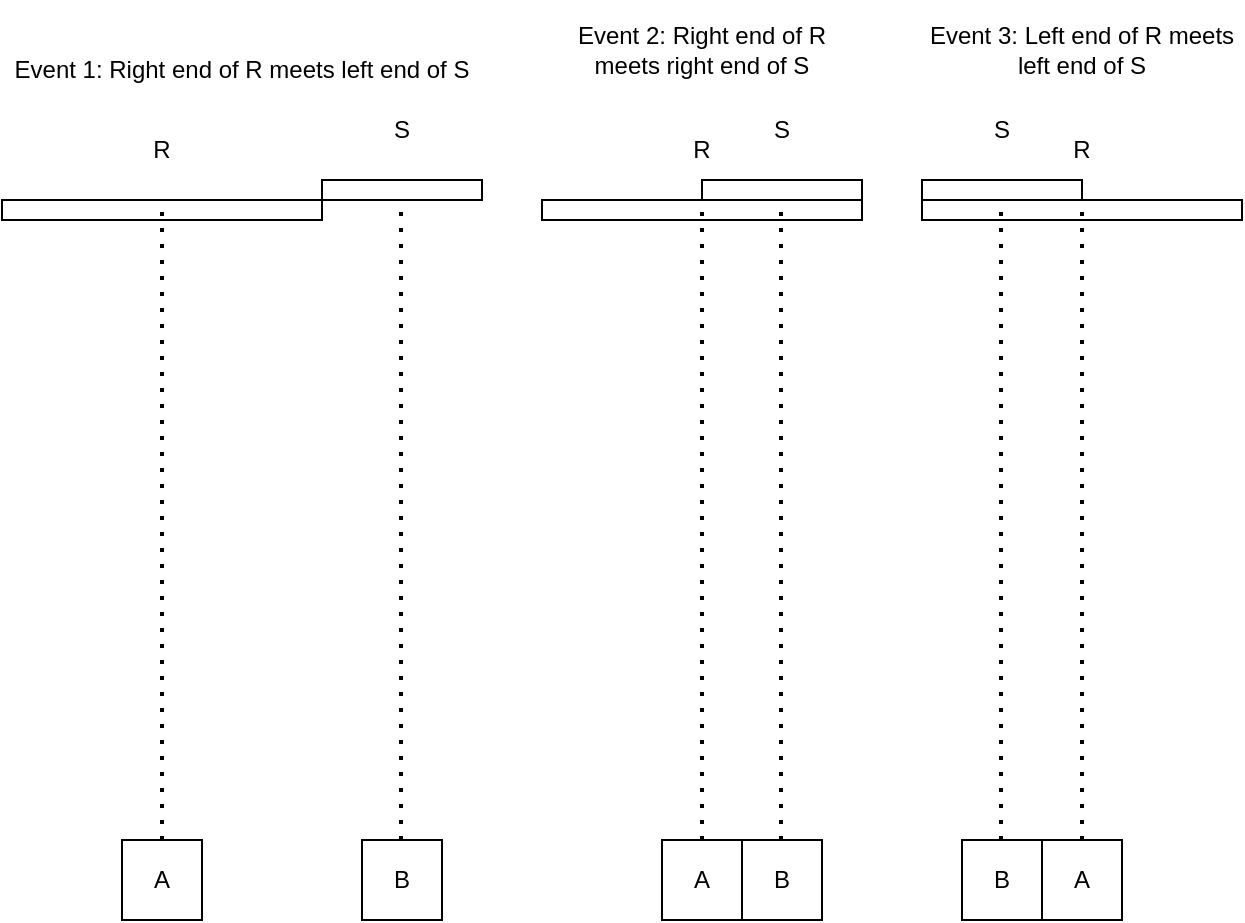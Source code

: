 <mxfile version="27.1.1">
  <diagram name="Page-1" id="28st5V9mePWmnh8NICEn">
    <mxGraphModel grid="1" page="1" gridSize="10" guides="1" tooltips="1" connect="1" arrows="1" fold="1" pageScale="1" pageWidth="850" pageHeight="1100" math="0" shadow="0">
      <root>
        <mxCell id="0" />
        <mxCell id="1" parent="0" />
        <mxCell id="Nci2a986SoMj50eW0rJr-1" value="" style="rounded=0;whiteSpace=wrap;html=1;" vertex="1" parent="1">
          <mxGeometry x="80" y="120" width="160" height="10" as="geometry" />
        </mxCell>
        <mxCell id="Nci2a986SoMj50eW0rJr-2" value="R" style="rounded=0;whiteSpace=wrap;html=1;strokeColor=none;" vertex="1" parent="1">
          <mxGeometry x="80" y="80" width="160" height="30" as="geometry" />
        </mxCell>
        <mxCell id="Nci2a986SoMj50eW0rJr-3" value="" style="rounded=0;whiteSpace=wrap;html=1;" vertex="1" parent="1">
          <mxGeometry x="240" y="110" width="80" height="10" as="geometry" />
        </mxCell>
        <mxCell id="Nci2a986SoMj50eW0rJr-4" value="S" style="rounded=0;whiteSpace=wrap;html=1;strokeColor=none;" vertex="1" parent="1">
          <mxGeometry x="240" y="70" width="80" height="30" as="geometry" />
        </mxCell>
        <mxCell id="Nci2a986SoMj50eW0rJr-5" value="" style="endArrow=none;dashed=1;html=1;dashPattern=1 3;strokeWidth=2;rounded=0;entryX=0.5;entryY=0;entryDx=0;entryDy=0;" edge="1" parent="1" target="Nci2a986SoMj50eW0rJr-1">
          <mxGeometry width="50" height="50" relative="1" as="geometry">
            <mxPoint x="160" y="440" as="sourcePoint" />
            <mxPoint x="450" y="380" as="targetPoint" />
          </mxGeometry>
        </mxCell>
        <mxCell id="Nci2a986SoMj50eW0rJr-6" value="" style="endArrow=none;dashed=1;html=1;dashPattern=1 3;strokeWidth=2;rounded=0;entryX=0.5;entryY=0;entryDx=0;entryDy=0;" edge="1" parent="1">
          <mxGeometry width="50" height="50" relative="1" as="geometry">
            <mxPoint x="279.5" y="440" as="sourcePoint" />
            <mxPoint x="279.5" y="120" as="targetPoint" />
          </mxGeometry>
        </mxCell>
        <mxCell id="Nci2a986SoMj50eW0rJr-7" value="A" style="rounded=0;whiteSpace=wrap;html=1;" vertex="1" parent="1">
          <mxGeometry x="140" y="440" width="40" height="40" as="geometry" />
        </mxCell>
        <mxCell id="Nci2a986SoMj50eW0rJr-9" value="B" style="rounded=0;whiteSpace=wrap;html=1;" vertex="1" parent="1">
          <mxGeometry x="260" y="440" width="40" height="40" as="geometry" />
        </mxCell>
        <mxCell id="NyozX-Rnlltd7XaDrdez-2" value="Event 1: Right end of R meets left end of S" style="rounded=0;whiteSpace=wrap;html=1;strokeColor=none;" vertex="1" parent="1">
          <mxGeometry x="80" y="40" width="240" height="30" as="geometry" />
        </mxCell>
        <mxCell id="NyozX-Rnlltd7XaDrdez-3" value="" style="rounded=0;whiteSpace=wrap;html=1;" vertex="1" parent="1">
          <mxGeometry x="350" y="120" width="160" height="10" as="geometry" />
        </mxCell>
        <mxCell id="NyozX-Rnlltd7XaDrdez-4" value="R" style="rounded=0;whiteSpace=wrap;html=1;strokeColor=none;" vertex="1" parent="1">
          <mxGeometry x="350" y="80" width="160" height="30" as="geometry" />
        </mxCell>
        <mxCell id="NyozX-Rnlltd7XaDrdez-5" value="" style="rounded=0;whiteSpace=wrap;html=1;" vertex="1" parent="1">
          <mxGeometry x="430" y="110" width="80" height="10" as="geometry" />
        </mxCell>
        <mxCell id="NyozX-Rnlltd7XaDrdez-6" value="S" style="rounded=0;whiteSpace=wrap;html=1;strokeColor=none;fillColor=none;" vertex="1" parent="1">
          <mxGeometry x="430" y="70" width="80" height="30" as="geometry" />
        </mxCell>
        <mxCell id="NyozX-Rnlltd7XaDrdez-7" value="" style="endArrow=none;dashed=1;html=1;dashPattern=1 3;strokeWidth=2;rounded=0;entryX=0.5;entryY=0;entryDx=0;entryDy=0;" edge="1" parent="1" target="NyozX-Rnlltd7XaDrdez-3">
          <mxGeometry width="50" height="50" relative="1" as="geometry">
            <mxPoint x="430" y="440" as="sourcePoint" />
            <mxPoint x="720" y="380" as="targetPoint" />
          </mxGeometry>
        </mxCell>
        <mxCell id="NyozX-Rnlltd7XaDrdez-8" value="" style="endArrow=none;dashed=1;html=1;dashPattern=1 3;strokeWidth=2;rounded=0;entryX=0.5;entryY=0;entryDx=0;entryDy=0;" edge="1" parent="1">
          <mxGeometry width="50" height="50" relative="1" as="geometry">
            <mxPoint x="469.5" y="440" as="sourcePoint" />
            <mxPoint x="469.5" y="120" as="targetPoint" />
          </mxGeometry>
        </mxCell>
        <mxCell id="NyozX-Rnlltd7XaDrdez-9" value="A" style="rounded=0;whiteSpace=wrap;html=1;" vertex="1" parent="1">
          <mxGeometry x="410" y="440" width="40" height="40" as="geometry" />
        </mxCell>
        <mxCell id="NyozX-Rnlltd7XaDrdez-10" value="B" style="rounded=0;whiteSpace=wrap;html=1;" vertex="1" parent="1">
          <mxGeometry x="450" y="440" width="40" height="40" as="geometry" />
        </mxCell>
        <mxCell id="NyozX-Rnlltd7XaDrdez-11" value="Event 2: Right end of R meets right end of S" style="rounded=0;whiteSpace=wrap;html=1;strokeColor=none;" vertex="1" parent="1">
          <mxGeometry x="350" y="20" width="160" height="50" as="geometry" />
        </mxCell>
        <mxCell id="NyozX-Rnlltd7XaDrdez-12" value="" style="rounded=0;whiteSpace=wrap;html=1;" vertex="1" parent="1">
          <mxGeometry x="540" y="120" width="160" height="10" as="geometry" />
        </mxCell>
        <mxCell id="NyozX-Rnlltd7XaDrdez-13" value="R" style="rounded=0;whiteSpace=wrap;html=1;strokeColor=none;" vertex="1" parent="1">
          <mxGeometry x="540" y="80" width="160" height="30" as="geometry" />
        </mxCell>
        <mxCell id="NyozX-Rnlltd7XaDrdez-14" value="" style="rounded=0;whiteSpace=wrap;html=1;" vertex="1" parent="1">
          <mxGeometry x="540" y="110" width="80" height="10" as="geometry" />
        </mxCell>
        <mxCell id="NyozX-Rnlltd7XaDrdez-15" value="S" style="rounded=0;whiteSpace=wrap;html=1;strokeColor=none;fillColor=none;" vertex="1" parent="1">
          <mxGeometry x="540" y="70" width="80" height="30" as="geometry" />
        </mxCell>
        <mxCell id="NyozX-Rnlltd7XaDrdez-16" value="" style="endArrow=none;dashed=1;html=1;dashPattern=1 3;strokeWidth=2;rounded=0;entryX=0.5;entryY=0;entryDx=0;entryDy=0;" edge="1" parent="1" target="NyozX-Rnlltd7XaDrdez-12">
          <mxGeometry width="50" height="50" relative="1" as="geometry">
            <mxPoint x="620" y="440" as="sourcePoint" />
            <mxPoint x="910" y="380" as="targetPoint" />
          </mxGeometry>
        </mxCell>
        <mxCell id="NyozX-Rnlltd7XaDrdez-17" value="" style="endArrow=none;dashed=1;html=1;dashPattern=1 3;strokeWidth=2;rounded=0;entryX=0.5;entryY=0;entryDx=0;entryDy=0;" edge="1" parent="1">
          <mxGeometry width="50" height="50" relative="1" as="geometry">
            <mxPoint x="579.5" y="440" as="sourcePoint" />
            <mxPoint x="579.5" y="120" as="targetPoint" />
          </mxGeometry>
        </mxCell>
        <mxCell id="NyozX-Rnlltd7XaDrdez-18" value="A" style="rounded=0;whiteSpace=wrap;html=1;" vertex="1" parent="1">
          <mxGeometry x="600" y="440" width="40" height="40" as="geometry" />
        </mxCell>
        <mxCell id="NyozX-Rnlltd7XaDrdez-19" value="B" style="rounded=0;whiteSpace=wrap;html=1;" vertex="1" parent="1">
          <mxGeometry x="560" y="440" width="40" height="40" as="geometry" />
        </mxCell>
        <mxCell id="NyozX-Rnlltd7XaDrdez-20" value="Event 3: Left end of R meets left end of S" style="rounded=0;whiteSpace=wrap;html=1;strokeColor=none;" vertex="1" parent="1">
          <mxGeometry x="540" y="20" width="160" height="50" as="geometry" />
        </mxCell>
      </root>
    </mxGraphModel>
  </diagram>
</mxfile>
